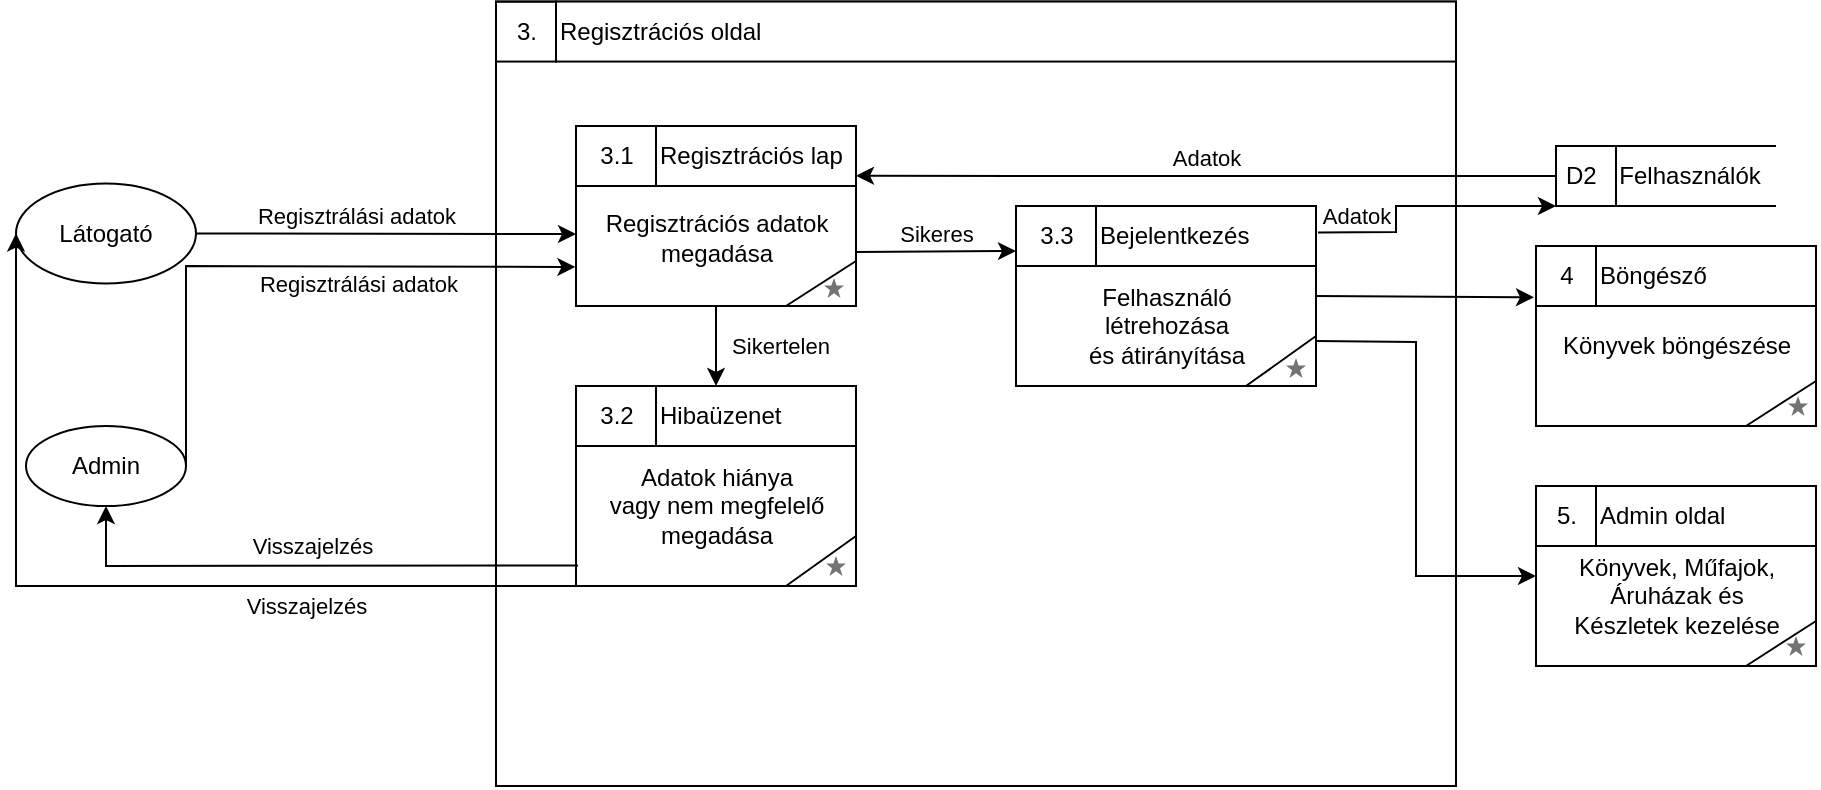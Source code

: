 <mxfile version="24.0.1" type="device">
  <diagram name="1 oldal" id="5f3HVo8hbHReEV7IO18l">
    <mxGraphModel dx="2261" dy="709" grid="1" gridSize="10" guides="1" tooltips="1" connect="1" arrows="1" fold="1" page="1" pageScale="1" pageWidth="827" pageHeight="1169" math="0" shadow="0">
      <root>
        <mxCell id="0" />
        <mxCell id="1" parent="0" />
        <mxCell id="8r3OX-Z8Waoc3_b8A32Y-9" value="" style="group" parent="1" vertex="1" connectable="0">
          <mxGeometry x="120" y="130" width="480" height="380" as="geometry" />
        </mxCell>
        <mxCell id="8r3OX-Z8Waoc3_b8A32Y-10" value="" style="html=1;dashed=0;whitespace=wrap;rounded=0;sketch=0;strokeColor=#000000;align=left;" parent="8r3OX-Z8Waoc3_b8A32Y-9" vertex="1">
          <mxGeometry y="-12.22" width="480" height="392.22" as="geometry" />
        </mxCell>
        <mxCell id="8r3OX-Z8Waoc3_b8A32Y-11" value="3." style="text;html=1;resizable=0;autosize=1;align=center;verticalAlign=middle;points=[];fillColor=none;rounded=0;sketch=0;strokeColor=#000000;" parent="8r3OX-Z8Waoc3_b8A32Y-9" vertex="1">
          <mxGeometry y="-12.216" width="30" height="30" as="geometry" />
        </mxCell>
        <mxCell id="8r3OX-Z8Waoc3_b8A32Y-13" value="Regisztrációs oldal" style="rounded=0;whiteSpace=wrap;html=1;sketch=0;strokeColor=#000000;align=left;" parent="8r3OX-Z8Waoc3_b8A32Y-9" vertex="1">
          <mxGeometry x="30" y="-12.22" width="450" height="30" as="geometry" />
        </mxCell>
        <mxCell id="8r3OX-Z8Waoc3_b8A32Y-16" value="" style="group" parent="8r3OX-Z8Waoc3_b8A32Y-9" vertex="1" connectable="0">
          <mxGeometry x="40" y="50" width="140" height="90" as="geometry" />
        </mxCell>
        <mxCell id="8r3OX-Z8Waoc3_b8A32Y-17" value="" style="html=1;dashed=0;whitespace=wrap;rounded=0;sketch=0;strokeColor=#000000;align=left;" parent="8r3OX-Z8Waoc3_b8A32Y-16" vertex="1">
          <mxGeometry width="140" height="90" as="geometry" />
        </mxCell>
        <mxCell id="8r3OX-Z8Waoc3_b8A32Y-18" value="3.1" style="text;html=1;resizable=0;autosize=1;align=center;verticalAlign=middle;points=[];fillColor=none;rounded=0;sketch=0;strokeColor=#000000;" parent="8r3OX-Z8Waoc3_b8A32Y-16" vertex="1">
          <mxGeometry y="0.005" width="40" height="30" as="geometry" />
        </mxCell>
        <mxCell id="8r3OX-Z8Waoc3_b8A32Y-19" value="Regisztrációs adatok&lt;br&gt;megadása" style="text;html=1;resizable=0;autosize=1;align=center;verticalAlign=middle;points=[];fillColor=none;strokeColor=none;rounded=0;sketch=0;" parent="8r3OX-Z8Waoc3_b8A32Y-16" vertex="1">
          <mxGeometry x="5" y="36" width="130" height="40" as="geometry" />
        </mxCell>
        <mxCell id="8r3OX-Z8Waoc3_b8A32Y-20" value="Regisztrációs lap" style="rounded=0;whiteSpace=wrap;html=1;sketch=0;strokeColor=#000000;align=left;" parent="8r3OX-Z8Waoc3_b8A32Y-16" vertex="1">
          <mxGeometry x="40" width="100" height="30" as="geometry" />
        </mxCell>
        <mxCell id="8r3OX-Z8Waoc3_b8A32Y-70" value="" style="dashed=0;aspect=fixed;verticalLabelPosition=bottom;verticalAlign=top;align=center;shape=mxgraph.gmdl.star;strokeColor=none;fillColor=#737373;shadow=0;sketch=0;" parent="8r3OX-Z8Waoc3_b8A32Y-16" vertex="1">
          <mxGeometry x="124" y="76" width="10" height="10" as="geometry" />
        </mxCell>
        <mxCell id="8r3OX-Z8Waoc3_b8A32Y-78" value="" style="endArrow=none;html=1;rounded=0;exitX=0.75;exitY=1;exitDx=0;exitDy=0;entryX=1;entryY=0.75;entryDx=0;entryDy=0;" parent="8r3OX-Z8Waoc3_b8A32Y-16" source="8r3OX-Z8Waoc3_b8A32Y-17" target="8r3OX-Z8Waoc3_b8A32Y-17" edge="1">
          <mxGeometry width="50" height="50" relative="1" as="geometry">
            <mxPoint x="155" y="280" as="sourcePoint" />
            <mxPoint x="190" y="255" as="targetPoint" />
          </mxGeometry>
        </mxCell>
        <mxCell id="8r3OX-Z8Waoc3_b8A32Y-21" value="Adatkezelő" style="group" parent="8r3OX-Z8Waoc3_b8A32Y-9" vertex="1" connectable="0">
          <mxGeometry x="40" y="180" width="155" height="100" as="geometry" />
        </mxCell>
        <mxCell id="8r3OX-Z8Waoc3_b8A32Y-22" value="" style="html=1;dashed=0;whitespace=wrap;rounded=0;sketch=0;strokeColor=#000000;align=left;" parent="8r3OX-Z8Waoc3_b8A32Y-21" vertex="1">
          <mxGeometry width="140" height="100" as="geometry" />
        </mxCell>
        <mxCell id="8r3OX-Z8Waoc3_b8A32Y-23" value="3.2" style="text;html=1;resizable=0;autosize=1;align=center;verticalAlign=middle;points=[];fillColor=none;rounded=0;sketch=0;strokeColor=#000000;" parent="8r3OX-Z8Waoc3_b8A32Y-21" vertex="1">
          <mxGeometry width="40" height="30" as="geometry" />
        </mxCell>
        <mxCell id="8r3OX-Z8Waoc3_b8A32Y-24" value="Adatok hiánya &lt;br&gt;vagy nem megfelelő &lt;br&gt;megadása" style="text;html=1;resizable=0;autosize=1;align=center;verticalAlign=middle;points=[];fillColor=none;strokeColor=none;rounded=0;sketch=0;" parent="8r3OX-Z8Waoc3_b8A32Y-21" vertex="1">
          <mxGeometry x="5" y="30" width="130" height="60" as="geometry" />
        </mxCell>
        <mxCell id="8r3OX-Z8Waoc3_b8A32Y-25" value="Hibaüzenet" style="rounded=0;whiteSpace=wrap;html=1;sketch=0;strokeColor=#000000;align=left;" parent="8r3OX-Z8Waoc3_b8A32Y-21" vertex="1">
          <mxGeometry x="40" width="100" height="30" as="geometry" />
        </mxCell>
        <mxCell id="8r3OX-Z8Waoc3_b8A32Y-68" value="" style="dashed=0;aspect=fixed;verticalLabelPosition=bottom;verticalAlign=top;align=center;shape=mxgraph.gmdl.star;strokeColor=none;fillColor=#737373;shadow=0;sketch=0;" parent="8r3OX-Z8Waoc3_b8A32Y-21" vertex="1">
          <mxGeometry x="125" y="85" width="10" height="10" as="geometry" />
        </mxCell>
        <mxCell id="8r3OX-Z8Waoc3_b8A32Y-69" value="" style="endArrow=none;html=1;rounded=0;exitX=0.75;exitY=1;exitDx=0;exitDy=0;entryX=1;entryY=0.75;entryDx=0;entryDy=0;" parent="8r3OX-Z8Waoc3_b8A32Y-21" source="8r3OX-Z8Waoc3_b8A32Y-22" target="8r3OX-Z8Waoc3_b8A32Y-22" edge="1">
          <mxGeometry width="50" height="50" relative="1" as="geometry">
            <mxPoint x="150" y="40" as="sourcePoint" />
            <mxPoint x="200" y="-10" as="targetPoint" />
          </mxGeometry>
        </mxCell>
        <mxCell id="8r3OX-Z8Waoc3_b8A32Y-41" value="" style="group" parent="8r3OX-Z8Waoc3_b8A32Y-9" vertex="1" connectable="0">
          <mxGeometry x="270.0" y="100" width="140.0" height="80" as="geometry" />
        </mxCell>
        <mxCell id="8r3OX-Z8Waoc3_b8A32Y-42" value="" style="html=1;dashed=0;whitespace=wrap;rounded=0;sketch=0;strokeColor=#000000;align=left;" parent="8r3OX-Z8Waoc3_b8A32Y-41" vertex="1">
          <mxGeometry x="-10" y="-10" width="150" height="90" as="geometry" />
        </mxCell>
        <mxCell id="8r3OX-Z8Waoc3_b8A32Y-43" value="3.3" style="text;html=1;resizable=0;autosize=1;align=center;verticalAlign=middle;points=[];fillColor=none;rounded=0;sketch=0;strokeColor=#000000;" parent="8r3OX-Z8Waoc3_b8A32Y-41" vertex="1">
          <mxGeometry x="-10" y="-10" width="40" height="30" as="geometry" />
        </mxCell>
        <mxCell id="8r3OX-Z8Waoc3_b8A32Y-44" value="Felhasználó&lt;br&gt;létrehozása &lt;br&gt;és átirányítása" style="text;html=1;resizable=0;autosize=1;align=center;verticalAlign=middle;points=[];fillColor=none;strokeColor=none;rounded=0;sketch=0;" parent="8r3OX-Z8Waoc3_b8A32Y-41" vertex="1">
          <mxGeometry x="15" y="20" width="100" height="60" as="geometry" />
        </mxCell>
        <mxCell id="8r3OX-Z8Waoc3_b8A32Y-45" value="Bejelentkezés" style="rounded=0;whiteSpace=wrap;html=1;sketch=0;strokeColor=#000000;align=left;" parent="8r3OX-Z8Waoc3_b8A32Y-41" vertex="1">
          <mxGeometry x="30" y="-10" width="110" height="30" as="geometry" />
        </mxCell>
        <mxCell id="8r3OX-Z8Waoc3_b8A32Y-71" value="" style="dashed=0;aspect=fixed;verticalLabelPosition=bottom;verticalAlign=top;align=center;shape=mxgraph.gmdl.star;strokeColor=none;fillColor=#737373;shadow=0;sketch=0;" parent="8r3OX-Z8Waoc3_b8A32Y-41" vertex="1">
          <mxGeometry x="125.0" y="66" width="10" height="10" as="geometry" />
        </mxCell>
        <mxCell id="8r3OX-Z8Waoc3_b8A32Y-75" value="" style="endArrow=none;html=1;rounded=0;exitX=0.75;exitY=1;exitDx=0;exitDy=0;entryX=1;entryY=0.75;entryDx=0;entryDy=0;" parent="8r3OX-Z8Waoc3_b8A32Y-41" edge="1">
          <mxGeometry width="50" height="50" relative="1" as="geometry">
            <mxPoint x="105.0" y="80" as="sourcePoint" />
            <mxPoint x="140.0" y="55" as="targetPoint" />
          </mxGeometry>
        </mxCell>
        <mxCell id="8r3OX-Z8Waoc3_b8A32Y-46" value="" style="endArrow=classic;html=1;rounded=0;entryX=0;entryY=0.25;entryDx=0;entryDy=0;" parent="8r3OX-Z8Waoc3_b8A32Y-9" target="8r3OX-Z8Waoc3_b8A32Y-42" edge="1">
          <mxGeometry relative="1" as="geometry">
            <mxPoint x="180" y="113" as="sourcePoint" />
            <mxPoint x="260" y="190" as="targetPoint" />
          </mxGeometry>
        </mxCell>
        <mxCell id="8r3OX-Z8Waoc3_b8A32Y-47" value="Sikeres" style="edgeLabel;resizable=0;html=1;align=center;verticalAlign=middle;" parent="8r3OX-Z8Waoc3_b8A32Y-46" connectable="0" vertex="1">
          <mxGeometry relative="1" as="geometry">
            <mxPoint y="-9" as="offset" />
          </mxGeometry>
        </mxCell>
        <mxCell id="wDr-xQ6FFst1DWx3IoZx-3" value="Adatok" style="edgeLabel;resizable=0;html=1;align=center;verticalAlign=middle;" connectable="0" vertex="1" parent="8r3OX-Z8Waoc3_b8A32Y-9">
          <mxGeometry x="430.0" y="95" as="geometry" />
        </mxCell>
        <mxCell id="8r3OX-Z8Waoc3_b8A32Y-14" value="Admin" style="ellipse;whiteSpace=wrap;html=1;" parent="1" vertex="1">
          <mxGeometry x="-115" y="330" width="80" height="40" as="geometry" />
        </mxCell>
        <mxCell id="8r3OX-Z8Waoc3_b8A32Y-15" value="Látogató" style="ellipse;whiteSpace=wrap;html=1;" parent="1" vertex="1">
          <mxGeometry x="-120" y="208.75" width="90" height="50" as="geometry" />
        </mxCell>
        <mxCell id="8r3OX-Z8Waoc3_b8A32Y-26" value="" style="endArrow=classic;html=1;rounded=0;exitX=1;exitY=0.5;exitDx=0;exitDy=0;" parent="1" source="8r3OX-Z8Waoc3_b8A32Y-15" edge="1">
          <mxGeometry relative="1" as="geometry">
            <mxPoint x="360" y="330" as="sourcePoint" />
            <mxPoint x="160" y="234" as="targetPoint" />
          </mxGeometry>
        </mxCell>
        <mxCell id="8r3OX-Z8Waoc3_b8A32Y-27" value="Regisztrálási adatok" style="edgeLabel;resizable=0;html=1;align=center;verticalAlign=middle;" parent="8r3OX-Z8Waoc3_b8A32Y-26" connectable="0" vertex="1">
          <mxGeometry relative="1" as="geometry">
            <mxPoint x="-15" y="-9" as="offset" />
          </mxGeometry>
        </mxCell>
        <mxCell id="8r3OX-Z8Waoc3_b8A32Y-28" value="" style="endArrow=classic;html=1;rounded=0;exitX=1;exitY=0.5;exitDx=0;exitDy=0;entryX=-0.002;entryY=0.783;entryDx=0;entryDy=0;entryPerimeter=0;" parent="1" target="8r3OX-Z8Waoc3_b8A32Y-17" edge="1">
          <mxGeometry relative="1" as="geometry">
            <mxPoint x="-35" y="349.5" as="sourcePoint" />
            <mxPoint x="155" y="349.5" as="targetPoint" />
            <Array as="points">
              <mxPoint x="-35" y="250" />
            </Array>
          </mxGeometry>
        </mxCell>
        <mxCell id="8r3OX-Z8Waoc3_b8A32Y-29" value="Regisztrálási adatok" style="edgeLabel;resizable=0;html=1;align=center;verticalAlign=middle;" parent="8r3OX-Z8Waoc3_b8A32Y-28" connectable="0" vertex="1">
          <mxGeometry relative="1" as="geometry">
            <mxPoint x="38" y="9" as="offset" />
          </mxGeometry>
        </mxCell>
        <mxCell id="8r3OX-Z8Waoc3_b8A32Y-31" value="" style="endArrow=classic;html=1;rounded=0;exitX=0.007;exitY=0.897;exitDx=0;exitDy=0;entryX=0.5;entryY=1;entryDx=0;entryDy=0;exitPerimeter=0;" parent="1" source="8r3OX-Z8Waoc3_b8A32Y-22" target="8r3OX-Z8Waoc3_b8A32Y-14" edge="1">
          <mxGeometry relative="1" as="geometry">
            <mxPoint x="280" y="330" as="sourcePoint" />
            <mxPoint x="380" y="330" as="targetPoint" />
            <Array as="points">
              <mxPoint x="-75" y="400" />
            </Array>
          </mxGeometry>
        </mxCell>
        <mxCell id="8r3OX-Z8Waoc3_b8A32Y-32" value="Visszajelzés" style="edgeLabel;resizable=0;html=1;align=center;verticalAlign=middle;" parent="8r3OX-Z8Waoc3_b8A32Y-31" connectable="0" vertex="1">
          <mxGeometry relative="1" as="geometry">
            <mxPoint y="-10" as="offset" />
          </mxGeometry>
        </mxCell>
        <mxCell id="8r3OX-Z8Waoc3_b8A32Y-33" value="" style="endArrow=classic;html=1;rounded=0;entryX=0;entryY=0.5;entryDx=0;entryDy=0;" parent="1" target="8r3OX-Z8Waoc3_b8A32Y-15" edge="1">
          <mxGeometry relative="1" as="geometry">
            <mxPoint x="160" y="410" as="sourcePoint" />
            <mxPoint x="-65" y="380" as="targetPoint" />
            <Array as="points">
              <mxPoint x="-65" y="410" />
              <mxPoint x="-120" y="410" />
            </Array>
          </mxGeometry>
        </mxCell>
        <mxCell id="8r3OX-Z8Waoc3_b8A32Y-34" value="Visszajelzés" style="edgeLabel;resizable=0;html=1;align=center;verticalAlign=middle;" parent="8r3OX-Z8Waoc3_b8A32Y-33" connectable="0" vertex="1">
          <mxGeometry relative="1" as="geometry">
            <mxPoint x="93" y="10" as="offset" />
          </mxGeometry>
        </mxCell>
        <mxCell id="8r3OX-Z8Waoc3_b8A32Y-38" value="D2&lt;span style=&quot;white-space: pre;&quot;&gt;&#x9;&lt;/span&gt;Felhasználók" style="html=1;dashed=0;whitespace=wrap;shape=mxgraph.dfd.dataStoreID;align=left;spacingLeft=3;points=[[0,0],[0.5,0],[1,0],[0,0.5],[1,0.5],[0,1],[0.5,1],[1,1]];" parent="1" vertex="1">
          <mxGeometry x="650" y="190" width="110" height="30" as="geometry" />
        </mxCell>
        <mxCell id="8r3OX-Z8Waoc3_b8A32Y-49" value="" style="endArrow=classic;html=1;rounded=0;" parent="1" edge="1">
          <mxGeometry relative="1" as="geometry">
            <mxPoint x="230" y="270" as="sourcePoint" />
            <mxPoint x="230" y="310" as="targetPoint" />
          </mxGeometry>
        </mxCell>
        <mxCell id="8r3OX-Z8Waoc3_b8A32Y-50" value="Sikertelen" style="edgeLabel;resizable=0;html=1;align=center;verticalAlign=middle;" parent="8r3OX-Z8Waoc3_b8A32Y-49" connectable="0" vertex="1">
          <mxGeometry relative="1" as="geometry">
            <mxPoint x="32" as="offset" />
          </mxGeometry>
        </mxCell>
        <mxCell id="8r3OX-Z8Waoc3_b8A32Y-51" value="" style="group" parent="1" vertex="1" connectable="0">
          <mxGeometry x="640" y="250" width="140" height="80" as="geometry" />
        </mxCell>
        <mxCell id="8r3OX-Z8Waoc3_b8A32Y-52" value="" style="html=1;dashed=0;whitespace=wrap;rounded=0;sketch=0;strokeColor=#000000;align=left;" parent="8r3OX-Z8Waoc3_b8A32Y-51" vertex="1">
          <mxGeometry y="-10" width="140" height="90" as="geometry" />
        </mxCell>
        <mxCell id="8r3OX-Z8Waoc3_b8A32Y-53" value="4" style="text;html=1;resizable=0;autosize=1;align=center;verticalAlign=middle;points=[];fillColor=none;rounded=0;sketch=0;strokeColor=#000000;" parent="8r3OX-Z8Waoc3_b8A32Y-51" vertex="1">
          <mxGeometry y="-10" width="30" height="30" as="geometry" />
        </mxCell>
        <mxCell id="8r3OX-Z8Waoc3_b8A32Y-54" value="Könyvek böngészése" style="text;html=1;resizable=0;autosize=1;align=center;verticalAlign=middle;points=[];fillColor=none;strokeColor=none;rounded=0;sketch=0;" parent="8r3OX-Z8Waoc3_b8A32Y-51" vertex="1">
          <mxGeometry y="25" width="140" height="30" as="geometry" />
        </mxCell>
        <mxCell id="8r3OX-Z8Waoc3_b8A32Y-55" value="Böngésző" style="rounded=0;whiteSpace=wrap;html=1;sketch=0;strokeColor=#000000;align=left;" parent="8r3OX-Z8Waoc3_b8A32Y-51" vertex="1">
          <mxGeometry x="30" y="-10" width="110" height="30" as="geometry" />
        </mxCell>
        <mxCell id="8r3OX-Z8Waoc3_b8A32Y-72" value="" style="dashed=0;aspect=fixed;verticalLabelPosition=bottom;verticalAlign=top;align=center;shape=mxgraph.gmdl.star;strokeColor=none;fillColor=#737373;shadow=0;sketch=0;" parent="8r3OX-Z8Waoc3_b8A32Y-51" vertex="1">
          <mxGeometry x="126" y="65" width="10" height="10" as="geometry" />
        </mxCell>
        <mxCell id="8r3OX-Z8Waoc3_b8A32Y-80" value="" style="endArrow=none;html=1;rounded=0;exitX=0.75;exitY=1;exitDx=0;exitDy=0;entryX=1;entryY=0.75;entryDx=0;entryDy=0;" parent="8r3OX-Z8Waoc3_b8A32Y-51" source="8r3OX-Z8Waoc3_b8A32Y-52" target="8r3OX-Z8Waoc3_b8A32Y-52" edge="1">
          <mxGeometry width="50" height="50" relative="1" as="geometry">
            <mxPoint x="-305" y="230" as="sourcePoint" />
            <mxPoint x="-270" y="205" as="targetPoint" />
          </mxGeometry>
        </mxCell>
        <mxCell id="8r3OX-Z8Waoc3_b8A32Y-59" value="" style="endArrow=classic;html=1;rounded=0;exitX=1;exitY=0.5;exitDx=0;exitDy=0;entryX=-0.033;entryY=0.856;entryDx=0;entryDy=0;entryPerimeter=0;" parent="1" source="8r3OX-Z8Waoc3_b8A32Y-42" target="8r3OX-Z8Waoc3_b8A32Y-53" edge="1">
          <mxGeometry width="50" height="50" relative="1" as="geometry">
            <mxPoint x="310" y="340" as="sourcePoint" />
            <mxPoint x="360" y="290" as="targetPoint" />
          </mxGeometry>
        </mxCell>
        <mxCell id="8r3OX-Z8Waoc3_b8A32Y-60" value="" style="group" parent="1" vertex="1" connectable="0">
          <mxGeometry x="640" y="370" width="140" height="80" as="geometry" />
        </mxCell>
        <mxCell id="8r3OX-Z8Waoc3_b8A32Y-61" value="" style="html=1;dashed=0;whitespace=wrap;rounded=0;sketch=0;strokeColor=#000000;align=left;" parent="8r3OX-Z8Waoc3_b8A32Y-60" vertex="1">
          <mxGeometry y="-10" width="140" height="90" as="geometry" />
        </mxCell>
        <mxCell id="8r3OX-Z8Waoc3_b8A32Y-62" value="5." style="text;html=1;resizable=0;autosize=1;align=center;verticalAlign=middle;points=[];fillColor=none;rounded=0;sketch=0;strokeColor=#000000;" parent="8r3OX-Z8Waoc3_b8A32Y-60" vertex="1">
          <mxGeometry y="-10" width="30" height="30" as="geometry" />
        </mxCell>
        <mxCell id="8r3OX-Z8Waoc3_b8A32Y-63" value="Könyvek, Műfajok,&lt;br&gt;Áruházak és&lt;br&gt;Készletek kezelése" style="text;html=1;resizable=0;autosize=1;align=center;verticalAlign=middle;points=[];fillColor=none;strokeColor=none;rounded=0;sketch=0;" parent="8r3OX-Z8Waoc3_b8A32Y-60" vertex="1">
          <mxGeometry x="5" y="15" width="130" height="60" as="geometry" />
        </mxCell>
        <mxCell id="8r3OX-Z8Waoc3_b8A32Y-64" value="Admin oldal" style="rounded=0;whiteSpace=wrap;html=1;sketch=0;strokeColor=#000000;align=left;" parent="8r3OX-Z8Waoc3_b8A32Y-60" vertex="1">
          <mxGeometry x="30" y="-10" width="110" height="30" as="geometry" />
        </mxCell>
        <mxCell id="8r3OX-Z8Waoc3_b8A32Y-73" value="" style="dashed=0;aspect=fixed;verticalLabelPosition=bottom;verticalAlign=top;align=center;shape=mxgraph.gmdl.star;strokeColor=none;fillColor=#737373;shadow=0;sketch=0;" parent="8r3OX-Z8Waoc3_b8A32Y-60" vertex="1">
          <mxGeometry x="125" y="65" width="10" height="10" as="geometry" />
        </mxCell>
        <mxCell id="8r3OX-Z8Waoc3_b8A32Y-79" value="" style="endArrow=none;html=1;rounded=0;exitX=1;exitY=0.75;exitDx=0;exitDy=0;entryX=0.75;entryY=1;entryDx=0;entryDy=0;" parent="8r3OX-Z8Waoc3_b8A32Y-60" source="8r3OX-Z8Waoc3_b8A32Y-61" target="8r3OX-Z8Waoc3_b8A32Y-61" edge="1">
          <mxGeometry width="50" height="50" relative="1" as="geometry">
            <mxPoint x="-315" y="100" as="sourcePoint" />
            <mxPoint x="-280" y="75" as="targetPoint" />
          </mxGeometry>
        </mxCell>
        <mxCell id="8r3OX-Z8Waoc3_b8A32Y-65" value="" style="endArrow=classic;html=1;rounded=0;exitX=1;exitY=0.75;exitDx=0;exitDy=0;entryX=0;entryY=0.5;entryDx=0;entryDy=0;" parent="1" source="8r3OX-Z8Waoc3_b8A32Y-42" target="8r3OX-Z8Waoc3_b8A32Y-61" edge="1">
          <mxGeometry width="50" height="50" relative="1" as="geometry">
            <mxPoint x="310" y="340" as="sourcePoint" />
            <mxPoint x="360" y="290" as="targetPoint" />
            <Array as="points">
              <mxPoint x="580" y="288" />
              <mxPoint x="580" y="405" />
            </Array>
          </mxGeometry>
        </mxCell>
        <mxCell id="8r3OX-Z8Waoc3_b8A32Y-39" value="" style="endArrow=none;html=1;rounded=0;exitX=1;exitY=0.829;exitDx=0;exitDy=0;entryX=0;entryY=0.5;entryDx=0;entryDy=0;exitPerimeter=0;startArrow=classic;startFill=1;endFill=0;" parent="1" source="8r3OX-Z8Waoc3_b8A32Y-20" target="8r3OX-Z8Waoc3_b8A32Y-38" edge="1">
          <mxGeometry relative="1" as="geometry">
            <mxPoint x="630" y="220" as="sourcePoint" />
            <mxPoint x="650" y="230" as="targetPoint" />
            <Array as="points">
              <mxPoint x="380" y="205" />
              <mxPoint x="560" y="205" />
            </Array>
          </mxGeometry>
        </mxCell>
        <mxCell id="8r3OX-Z8Waoc3_b8A32Y-40" value="Adatok" style="edgeLabel;resizable=0;html=1;align=center;verticalAlign=middle;" parent="8r3OX-Z8Waoc3_b8A32Y-39" connectable="0" vertex="1">
          <mxGeometry relative="1" as="geometry">
            <mxPoint y="-9" as="offset" />
          </mxGeometry>
        </mxCell>
        <mxCell id="wDr-xQ6FFst1DWx3IoZx-2" value="" style="endArrow=classic;html=1;rounded=0;exitX=1;exitY=0.5;exitDx=0;exitDy=0;entryX=0;entryY=1;entryDx=0;entryDy=0;" edge="1" parent="1" target="8r3OX-Z8Waoc3_b8A32Y-38">
          <mxGeometry width="50" height="50" relative="1" as="geometry">
            <mxPoint x="531" y="233.25" as="sourcePoint" />
            <mxPoint x="640" y="234.25" as="targetPoint" />
            <Array as="points">
              <mxPoint x="570" y="233" />
              <mxPoint x="570" y="220" />
            </Array>
          </mxGeometry>
        </mxCell>
      </root>
    </mxGraphModel>
  </diagram>
</mxfile>
